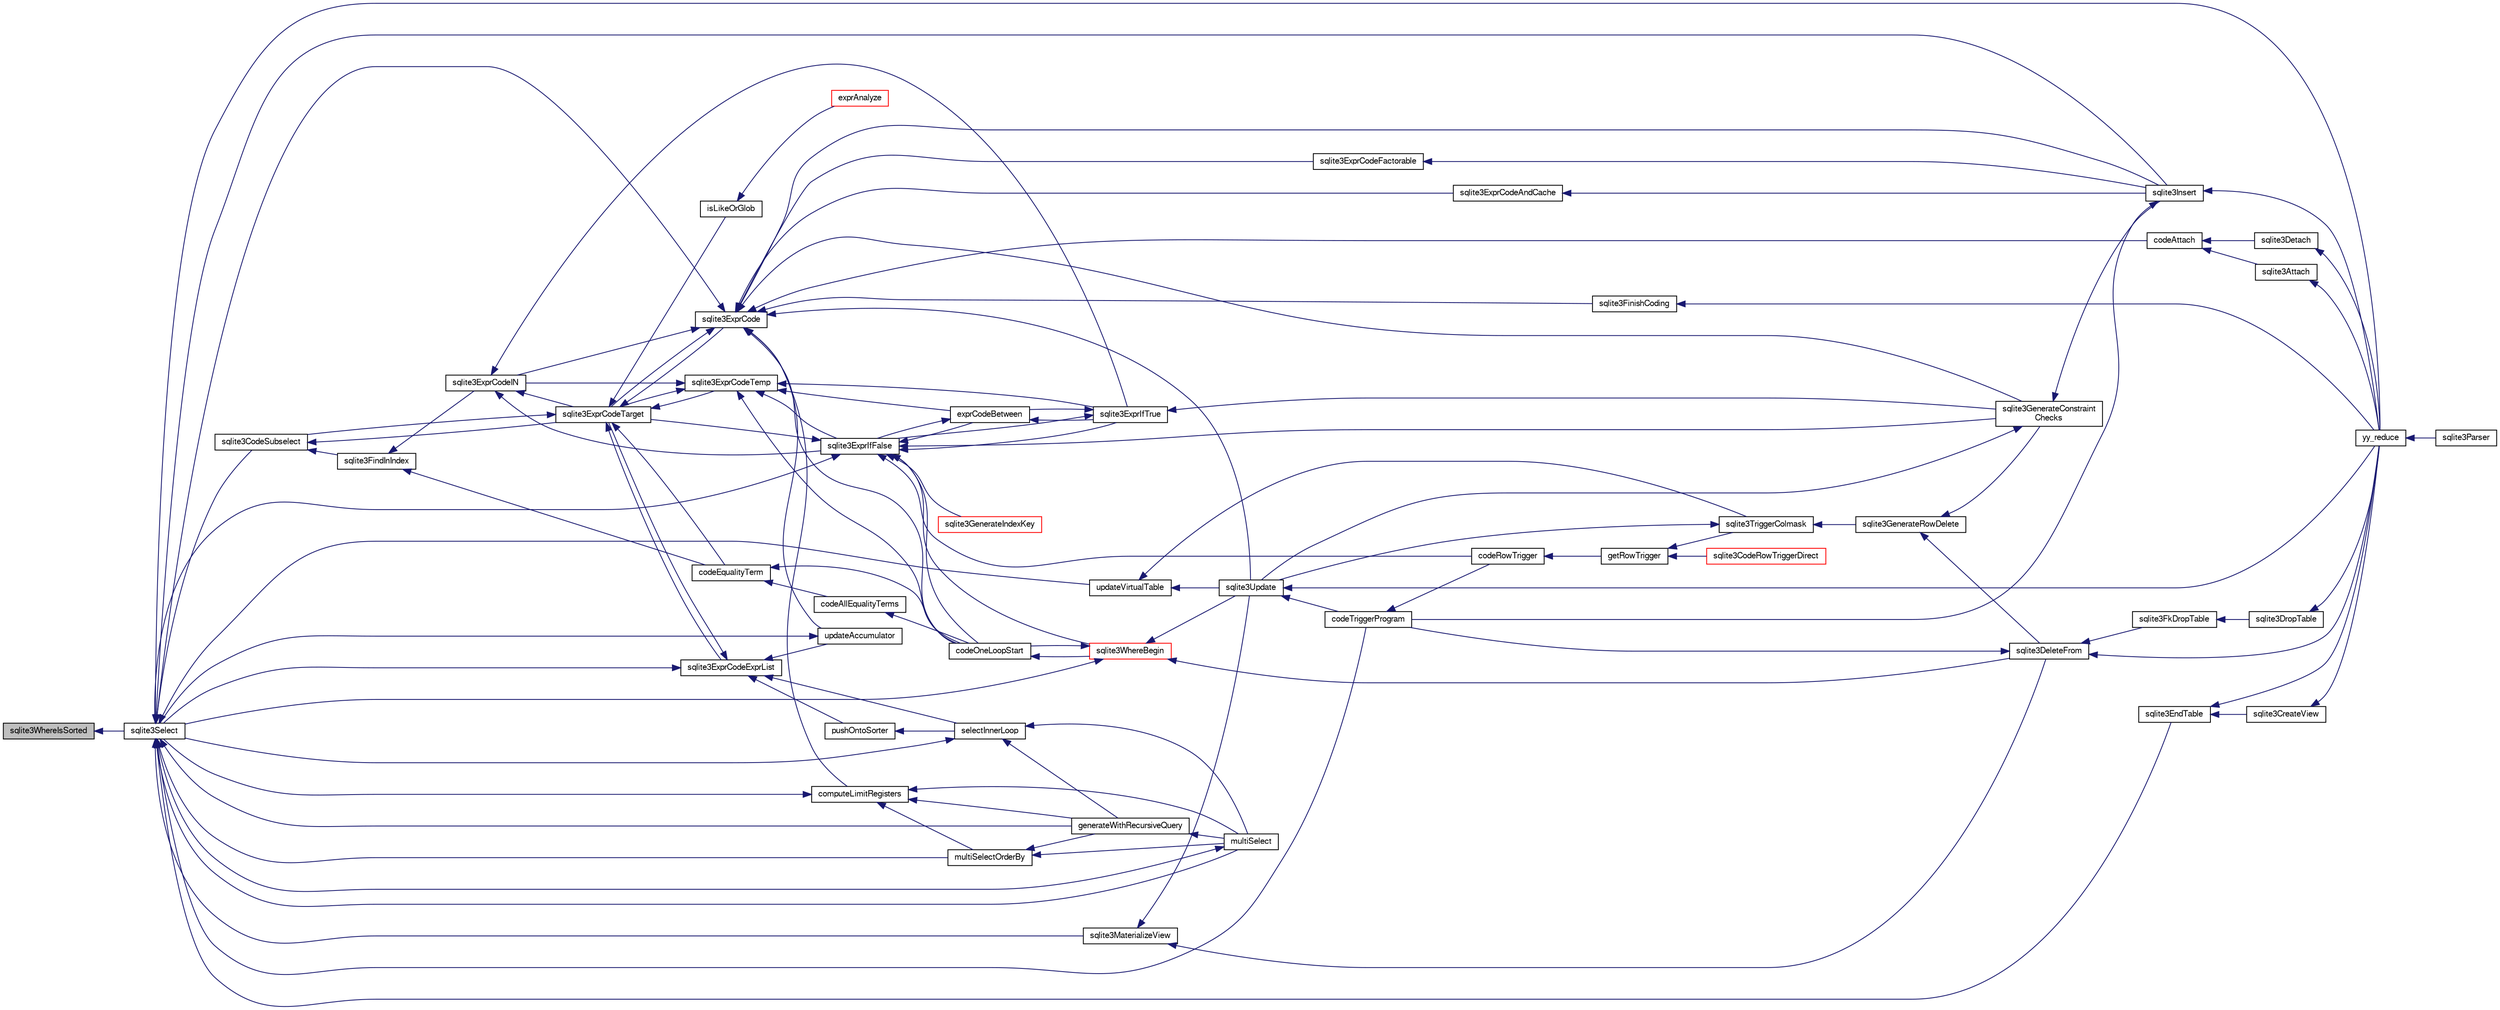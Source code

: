 digraph "sqlite3WhereIsSorted"
{
  edge [fontname="FreeSans",fontsize="10",labelfontname="FreeSans",labelfontsize="10"];
  node [fontname="FreeSans",fontsize="10",shape=record];
  rankdir="LR";
  Node818880 [label="sqlite3WhereIsSorted",height=0.2,width=0.4,color="black", fillcolor="grey75", style="filled", fontcolor="black"];
  Node818880 -> Node818881 [dir="back",color="midnightblue",fontsize="10",style="solid",fontname="FreeSans"];
  Node818881 [label="sqlite3Select",height=0.2,width=0.4,color="black", fillcolor="white", style="filled",URL="$sqlite3_8c.html#a2465ee8c956209ba4b272477b7c21a45"];
  Node818881 -> Node818882 [dir="back",color="midnightblue",fontsize="10",style="solid",fontname="FreeSans"];
  Node818882 [label="sqlite3CodeSubselect",height=0.2,width=0.4,color="black", fillcolor="white", style="filled",URL="$sqlite3_8c.html#aa69b46d2204a1d1b110107a1be12ee0c"];
  Node818882 -> Node818883 [dir="back",color="midnightblue",fontsize="10",style="solid",fontname="FreeSans"];
  Node818883 [label="sqlite3FindInIndex",height=0.2,width=0.4,color="black", fillcolor="white", style="filled",URL="$sqlite3_8c.html#af7d8c56ab0231f44bb5f87b3fafeffb2"];
  Node818883 -> Node818884 [dir="back",color="midnightblue",fontsize="10",style="solid",fontname="FreeSans"];
  Node818884 [label="sqlite3ExprCodeIN",height=0.2,width=0.4,color="black", fillcolor="white", style="filled",URL="$sqlite3_8c.html#ad9cf4f5b5ffb90c24a4a0900c8626193"];
  Node818884 -> Node818885 [dir="back",color="midnightblue",fontsize="10",style="solid",fontname="FreeSans"];
  Node818885 [label="sqlite3ExprCodeTarget",height=0.2,width=0.4,color="black", fillcolor="white", style="filled",URL="$sqlite3_8c.html#a4f308397a0a3ed299ed31aaa1ae2a293"];
  Node818885 -> Node818882 [dir="back",color="midnightblue",fontsize="10",style="solid",fontname="FreeSans"];
  Node818885 -> Node818886 [dir="back",color="midnightblue",fontsize="10",style="solid",fontname="FreeSans"];
  Node818886 [label="sqlite3ExprCodeTemp",height=0.2,width=0.4,color="black", fillcolor="white", style="filled",URL="$sqlite3_8c.html#a3bc5c1ccb3c5851847e2aeb4a84ae1fc"];
  Node818886 -> Node818884 [dir="back",color="midnightblue",fontsize="10",style="solid",fontname="FreeSans"];
  Node818886 -> Node818885 [dir="back",color="midnightblue",fontsize="10",style="solid",fontname="FreeSans"];
  Node818886 -> Node818887 [dir="back",color="midnightblue",fontsize="10",style="solid",fontname="FreeSans"];
  Node818887 [label="exprCodeBetween",height=0.2,width=0.4,color="black", fillcolor="white", style="filled",URL="$sqlite3_8c.html#abd053493214542bca8f406f42145d173"];
  Node818887 -> Node818888 [dir="back",color="midnightblue",fontsize="10",style="solid",fontname="FreeSans"];
  Node818888 [label="sqlite3ExprIfTrue",height=0.2,width=0.4,color="black", fillcolor="white", style="filled",URL="$sqlite3_8c.html#ad93a55237c23e1b743ab1f59df1a1444"];
  Node818888 -> Node818887 [dir="back",color="midnightblue",fontsize="10",style="solid",fontname="FreeSans"];
  Node818888 -> Node818889 [dir="back",color="midnightblue",fontsize="10",style="solid",fontname="FreeSans"];
  Node818889 [label="sqlite3ExprIfFalse",height=0.2,width=0.4,color="black", fillcolor="white", style="filled",URL="$sqlite3_8c.html#af97ecccb5d56e321e118414b08f65b71"];
  Node818889 -> Node818885 [dir="back",color="midnightblue",fontsize="10",style="solid",fontname="FreeSans"];
  Node818889 -> Node818887 [dir="back",color="midnightblue",fontsize="10",style="solid",fontname="FreeSans"];
  Node818889 -> Node818888 [dir="back",color="midnightblue",fontsize="10",style="solid",fontname="FreeSans"];
  Node818889 -> Node818890 [dir="back",color="midnightblue",fontsize="10",style="solid",fontname="FreeSans"];
  Node818890 [label="sqlite3GenerateIndexKey",height=0.2,width=0.4,color="red", fillcolor="white", style="filled",URL="$sqlite3_8c.html#ab85ac93d5c5e6760f45f07897be7f272"];
  Node818889 -> Node818916 [dir="back",color="midnightblue",fontsize="10",style="solid",fontname="FreeSans"];
  Node818916 [label="sqlite3GenerateConstraint\lChecks",height=0.2,width=0.4,color="black", fillcolor="white", style="filled",URL="$sqlite3_8c.html#aef639c1e6a0c0a67ca6e7690ad931bd2"];
  Node818916 -> Node818914 [dir="back",color="midnightblue",fontsize="10",style="solid",fontname="FreeSans"];
  Node818914 [label="sqlite3Insert",height=0.2,width=0.4,color="black", fillcolor="white", style="filled",URL="$sqlite3_8c.html#a5b17c9c2000bae6bdff8e6be48d7dc2b"];
  Node818914 -> Node818907 [dir="back",color="midnightblue",fontsize="10",style="solid",fontname="FreeSans"];
  Node818907 [label="codeTriggerProgram",height=0.2,width=0.4,color="black", fillcolor="white", style="filled",URL="$sqlite3_8c.html#a120801f59d9281d201d2ff4b2606836e"];
  Node818907 -> Node818908 [dir="back",color="midnightblue",fontsize="10",style="solid",fontname="FreeSans"];
  Node818908 [label="codeRowTrigger",height=0.2,width=0.4,color="black", fillcolor="white", style="filled",URL="$sqlite3_8c.html#a463cea5aaaf388b560b206570a0022fc"];
  Node818908 -> Node818909 [dir="back",color="midnightblue",fontsize="10",style="solid",fontname="FreeSans"];
  Node818909 [label="getRowTrigger",height=0.2,width=0.4,color="black", fillcolor="white", style="filled",URL="$sqlite3_8c.html#a69626ef20b540d1a2b19cf56f3f45689"];
  Node818909 -> Node818910 [dir="back",color="midnightblue",fontsize="10",style="solid",fontname="FreeSans"];
  Node818910 [label="sqlite3CodeRowTriggerDirect",height=0.2,width=0.4,color="red", fillcolor="white", style="filled",URL="$sqlite3_8c.html#ad92829f9001bcf89a0299dad5a48acd4"];
  Node818909 -> Node818915 [dir="back",color="midnightblue",fontsize="10",style="solid",fontname="FreeSans"];
  Node818915 [label="sqlite3TriggerColmask",height=0.2,width=0.4,color="black", fillcolor="white", style="filled",URL="$sqlite3_8c.html#acace8e99e37ae5e84ea03c65e820c540"];
  Node818915 -> Node818903 [dir="back",color="midnightblue",fontsize="10",style="solid",fontname="FreeSans"];
  Node818903 [label="sqlite3GenerateRowDelete",height=0.2,width=0.4,color="black", fillcolor="white", style="filled",URL="$sqlite3_8c.html#a2c76cbf3027fc18fdbb8cb4cd96b77d9"];
  Node818903 -> Node818904 [dir="back",color="midnightblue",fontsize="10",style="solid",fontname="FreeSans"];
  Node818904 [label="sqlite3DeleteFrom",height=0.2,width=0.4,color="black", fillcolor="white", style="filled",URL="$sqlite3_8c.html#ab9b4b45349188b49eabb23f94608a091"];
  Node818904 -> Node818905 [dir="back",color="midnightblue",fontsize="10",style="solid",fontname="FreeSans"];
  Node818905 [label="sqlite3FkDropTable",height=0.2,width=0.4,color="black", fillcolor="white", style="filled",URL="$sqlite3_8c.html#a1218c6fc74e89152ceaa4760e82f5ef9"];
  Node818905 -> Node818906 [dir="back",color="midnightblue",fontsize="10",style="solid",fontname="FreeSans"];
  Node818906 [label="sqlite3DropTable",height=0.2,width=0.4,color="black", fillcolor="white", style="filled",URL="$sqlite3_8c.html#a5534f77364b5568783c0e50db3c9defb"];
  Node818906 -> Node818894 [dir="back",color="midnightblue",fontsize="10",style="solid",fontname="FreeSans"];
  Node818894 [label="yy_reduce",height=0.2,width=0.4,color="black", fillcolor="white", style="filled",URL="$sqlite3_8c.html#a7c419a9b25711c666a9a2449ef377f14"];
  Node818894 -> Node818895 [dir="back",color="midnightblue",fontsize="10",style="solid",fontname="FreeSans"];
  Node818895 [label="sqlite3Parser",height=0.2,width=0.4,color="black", fillcolor="white", style="filled",URL="$sqlite3_8c.html#a0327d71a5fabe0b6a343d78a2602e72a"];
  Node818904 -> Node818907 [dir="back",color="midnightblue",fontsize="10",style="solid",fontname="FreeSans"];
  Node818904 -> Node818894 [dir="back",color="midnightblue",fontsize="10",style="solid",fontname="FreeSans"];
  Node818903 -> Node818916 [dir="back",color="midnightblue",fontsize="10",style="solid",fontname="FreeSans"];
  Node818915 -> Node818912 [dir="back",color="midnightblue",fontsize="10",style="solid",fontname="FreeSans"];
  Node818912 [label="sqlite3Update",height=0.2,width=0.4,color="black", fillcolor="white", style="filled",URL="$sqlite3_8c.html#ac5aa67c46e8cc8174566fabe6809fafa"];
  Node818912 -> Node818907 [dir="back",color="midnightblue",fontsize="10",style="solid",fontname="FreeSans"];
  Node818912 -> Node818894 [dir="back",color="midnightblue",fontsize="10",style="solid",fontname="FreeSans"];
  Node818914 -> Node818894 [dir="back",color="midnightblue",fontsize="10",style="solid",fontname="FreeSans"];
  Node818916 -> Node818912 [dir="back",color="midnightblue",fontsize="10",style="solid",fontname="FreeSans"];
  Node818889 -> Node818881 [dir="back",color="midnightblue",fontsize="10",style="solid",fontname="FreeSans"];
  Node818889 -> Node818908 [dir="back",color="midnightblue",fontsize="10",style="solid",fontname="FreeSans"];
  Node818889 -> Node818922 [dir="back",color="midnightblue",fontsize="10",style="solid",fontname="FreeSans"];
  Node818922 [label="codeOneLoopStart",height=0.2,width=0.4,color="black", fillcolor="white", style="filled",URL="$sqlite3_8c.html#aa868875120b151c169cc79139ed6e008"];
  Node818922 -> Node818919 [dir="back",color="midnightblue",fontsize="10",style="solid",fontname="FreeSans"];
  Node818919 [label="sqlite3WhereBegin",height=0.2,width=0.4,color="red", fillcolor="white", style="filled",URL="$sqlite3_8c.html#acad049f5c9a96a8118cffd5e5ce89f7c"];
  Node818919 -> Node818904 [dir="back",color="midnightblue",fontsize="10",style="solid",fontname="FreeSans"];
  Node818919 -> Node818881 [dir="back",color="midnightblue",fontsize="10",style="solid",fontname="FreeSans"];
  Node818919 -> Node818912 [dir="back",color="midnightblue",fontsize="10",style="solid",fontname="FreeSans"];
  Node818919 -> Node818922 [dir="back",color="midnightblue",fontsize="10",style="solid",fontname="FreeSans"];
  Node818889 -> Node818919 [dir="back",color="midnightblue",fontsize="10",style="solid",fontname="FreeSans"];
  Node818888 -> Node818916 [dir="back",color="midnightblue",fontsize="10",style="solid",fontname="FreeSans"];
  Node818887 -> Node818889 [dir="back",color="midnightblue",fontsize="10",style="solid",fontname="FreeSans"];
  Node818886 -> Node818888 [dir="back",color="midnightblue",fontsize="10",style="solid",fontname="FreeSans"];
  Node818886 -> Node818889 [dir="back",color="midnightblue",fontsize="10",style="solid",fontname="FreeSans"];
  Node818886 -> Node818922 [dir="back",color="midnightblue",fontsize="10",style="solid",fontname="FreeSans"];
  Node818885 -> Node818923 [dir="back",color="midnightblue",fontsize="10",style="solid",fontname="FreeSans"];
  Node818923 [label="sqlite3ExprCode",height=0.2,width=0.4,color="black", fillcolor="white", style="filled",URL="$sqlite3_8c.html#a75f270fb0b111b86924cca4ea507b417"];
  Node818923 -> Node818884 [dir="back",color="midnightblue",fontsize="10",style="solid",fontname="FreeSans"];
  Node818923 -> Node818885 [dir="back",color="midnightblue",fontsize="10",style="solid",fontname="FreeSans"];
  Node818923 -> Node818924 [dir="back",color="midnightblue",fontsize="10",style="solid",fontname="FreeSans"];
  Node818924 [label="sqlite3ExprCodeFactorable",height=0.2,width=0.4,color="black", fillcolor="white", style="filled",URL="$sqlite3_8c.html#a843f7fd58eec5a683c1fd8435fcd1e84"];
  Node818924 -> Node818914 [dir="back",color="midnightblue",fontsize="10",style="solid",fontname="FreeSans"];
  Node818923 -> Node818925 [dir="back",color="midnightblue",fontsize="10",style="solid",fontname="FreeSans"];
  Node818925 [label="sqlite3ExprCodeAndCache",height=0.2,width=0.4,color="black", fillcolor="white", style="filled",URL="$sqlite3_8c.html#ae3e46527d9b7fc9cb9236d21a5e6b1d8"];
  Node818925 -> Node818914 [dir="back",color="midnightblue",fontsize="10",style="solid",fontname="FreeSans"];
  Node818923 -> Node818926 [dir="back",color="midnightblue",fontsize="10",style="solid",fontname="FreeSans"];
  Node818926 [label="codeAttach",height=0.2,width=0.4,color="black", fillcolor="white", style="filled",URL="$sqlite3_8c.html#ade4e9e30d828a19c191fdcb098676d5b"];
  Node818926 -> Node818927 [dir="back",color="midnightblue",fontsize="10",style="solid",fontname="FreeSans"];
  Node818927 [label="sqlite3Detach",height=0.2,width=0.4,color="black", fillcolor="white", style="filled",URL="$sqlite3_8c.html#ab1a5a0b01c7560aef5e0b8603a68747d"];
  Node818927 -> Node818894 [dir="back",color="midnightblue",fontsize="10",style="solid",fontname="FreeSans"];
  Node818926 -> Node818928 [dir="back",color="midnightblue",fontsize="10",style="solid",fontname="FreeSans"];
  Node818928 [label="sqlite3Attach",height=0.2,width=0.4,color="black", fillcolor="white", style="filled",URL="$sqlite3_8c.html#ae0907fe0b43cc1b4c7e6a16213e8546f"];
  Node818928 -> Node818894 [dir="back",color="midnightblue",fontsize="10",style="solid",fontname="FreeSans"];
  Node818923 -> Node818929 [dir="back",color="midnightblue",fontsize="10",style="solid",fontname="FreeSans"];
  Node818929 [label="sqlite3FinishCoding",height=0.2,width=0.4,color="black", fillcolor="white", style="filled",URL="$sqlite3_8c.html#a651bc5b446c276c092705856d995b278"];
  Node818929 -> Node818894 [dir="back",color="midnightblue",fontsize="10",style="solid",fontname="FreeSans"];
  Node818923 -> Node818914 [dir="back",color="midnightblue",fontsize="10",style="solid",fontname="FreeSans"];
  Node818923 -> Node818916 [dir="back",color="midnightblue",fontsize="10",style="solid",fontname="FreeSans"];
  Node818923 -> Node818930 [dir="back",color="midnightblue",fontsize="10",style="solid",fontname="FreeSans"];
  Node818930 [label="computeLimitRegisters",height=0.2,width=0.4,color="black", fillcolor="white", style="filled",URL="$sqlite3_8c.html#ae9d37055e4905929b6f6cda5461e2f37"];
  Node818930 -> Node818931 [dir="back",color="midnightblue",fontsize="10",style="solid",fontname="FreeSans"];
  Node818931 [label="generateWithRecursiveQuery",height=0.2,width=0.4,color="black", fillcolor="white", style="filled",URL="$sqlite3_8c.html#ade2c3663fa9c3b9676507984b9483942"];
  Node818931 -> Node818932 [dir="back",color="midnightblue",fontsize="10",style="solid",fontname="FreeSans"];
  Node818932 [label="multiSelect",height=0.2,width=0.4,color="black", fillcolor="white", style="filled",URL="$sqlite3_8c.html#a6456c61f3d9b2389738753cedfa24fa7"];
  Node818932 -> Node818881 [dir="back",color="midnightblue",fontsize="10",style="solid",fontname="FreeSans"];
  Node818930 -> Node818932 [dir="back",color="midnightblue",fontsize="10",style="solid",fontname="FreeSans"];
  Node818930 -> Node818933 [dir="back",color="midnightblue",fontsize="10",style="solid",fontname="FreeSans"];
  Node818933 [label="multiSelectOrderBy",height=0.2,width=0.4,color="black", fillcolor="white", style="filled",URL="$sqlite3_8c.html#afcdb8488c6f4dfdadaf9f04bca35b808"];
  Node818933 -> Node818931 [dir="back",color="midnightblue",fontsize="10",style="solid",fontname="FreeSans"];
  Node818933 -> Node818932 [dir="back",color="midnightblue",fontsize="10",style="solid",fontname="FreeSans"];
  Node818930 -> Node818881 [dir="back",color="midnightblue",fontsize="10",style="solid",fontname="FreeSans"];
  Node818923 -> Node818934 [dir="back",color="midnightblue",fontsize="10",style="solid",fontname="FreeSans"];
  Node818934 [label="updateAccumulator",height=0.2,width=0.4,color="black", fillcolor="white", style="filled",URL="$sqlite3_8c.html#a1681660dd3ecd50c8727d6e56a537bd9"];
  Node818934 -> Node818881 [dir="back",color="midnightblue",fontsize="10",style="solid",fontname="FreeSans"];
  Node818923 -> Node818881 [dir="back",color="midnightblue",fontsize="10",style="solid",fontname="FreeSans"];
  Node818923 -> Node818912 [dir="back",color="midnightblue",fontsize="10",style="solid",fontname="FreeSans"];
  Node818923 -> Node818922 [dir="back",color="midnightblue",fontsize="10",style="solid",fontname="FreeSans"];
  Node818885 -> Node818935 [dir="back",color="midnightblue",fontsize="10",style="solid",fontname="FreeSans"];
  Node818935 [label="sqlite3ExprCodeExprList",height=0.2,width=0.4,color="black", fillcolor="white", style="filled",URL="$sqlite3_8c.html#a05b2b3dc3de7565de24eb3a2ff4e9566"];
  Node818935 -> Node818885 [dir="back",color="midnightblue",fontsize="10",style="solid",fontname="FreeSans"];
  Node818935 -> Node818936 [dir="back",color="midnightblue",fontsize="10",style="solid",fontname="FreeSans"];
  Node818936 [label="pushOntoSorter",height=0.2,width=0.4,color="black", fillcolor="white", style="filled",URL="$sqlite3_8c.html#a4555397beb584a386e7739cf022a6651"];
  Node818936 -> Node818937 [dir="back",color="midnightblue",fontsize="10",style="solid",fontname="FreeSans"];
  Node818937 [label="selectInnerLoop",height=0.2,width=0.4,color="black", fillcolor="white", style="filled",URL="$sqlite3_8c.html#ababe0933661ebe67eb0e6074bb1fd411"];
  Node818937 -> Node818931 [dir="back",color="midnightblue",fontsize="10",style="solid",fontname="FreeSans"];
  Node818937 -> Node818932 [dir="back",color="midnightblue",fontsize="10",style="solid",fontname="FreeSans"];
  Node818937 -> Node818881 [dir="back",color="midnightblue",fontsize="10",style="solid",fontname="FreeSans"];
  Node818935 -> Node818937 [dir="back",color="midnightblue",fontsize="10",style="solid",fontname="FreeSans"];
  Node818935 -> Node818934 [dir="back",color="midnightblue",fontsize="10",style="solid",fontname="FreeSans"];
  Node818935 -> Node818881 [dir="back",color="midnightblue",fontsize="10",style="solid",fontname="FreeSans"];
  Node818885 -> Node818938 [dir="back",color="midnightblue",fontsize="10",style="solid",fontname="FreeSans"];
  Node818938 [label="isLikeOrGlob",height=0.2,width=0.4,color="black", fillcolor="white", style="filled",URL="$sqlite3_8c.html#a6c38e495198bf8976f68d1a6ebd74a50"];
  Node818938 -> Node818939 [dir="back",color="midnightblue",fontsize="10",style="solid",fontname="FreeSans"];
  Node818939 [label="exprAnalyze",height=0.2,width=0.4,color="red", fillcolor="white", style="filled",URL="$sqlite3_8c.html#acb10e48c9a4184a4edd9bfd5b14ad0b7"];
  Node818885 -> Node818947 [dir="back",color="midnightblue",fontsize="10",style="solid",fontname="FreeSans"];
  Node818947 [label="codeEqualityTerm",height=0.2,width=0.4,color="black", fillcolor="white", style="filled",URL="$sqlite3_8c.html#ad88a57073f031452c9843e97f15acc47"];
  Node818947 -> Node818948 [dir="back",color="midnightblue",fontsize="10",style="solid",fontname="FreeSans"];
  Node818948 [label="codeAllEqualityTerms",height=0.2,width=0.4,color="black", fillcolor="white", style="filled",URL="$sqlite3_8c.html#a3095598b812500a4efe41bf17cd49381"];
  Node818948 -> Node818922 [dir="back",color="midnightblue",fontsize="10",style="solid",fontname="FreeSans"];
  Node818947 -> Node818922 [dir="back",color="midnightblue",fontsize="10",style="solid",fontname="FreeSans"];
  Node818884 -> Node818888 [dir="back",color="midnightblue",fontsize="10",style="solid",fontname="FreeSans"];
  Node818884 -> Node818889 [dir="back",color="midnightblue",fontsize="10",style="solid",fontname="FreeSans"];
  Node818883 -> Node818947 [dir="back",color="midnightblue",fontsize="10",style="solid",fontname="FreeSans"];
  Node818882 -> Node818885 [dir="back",color="midnightblue",fontsize="10",style="solid",fontname="FreeSans"];
  Node818881 -> Node818897 [dir="back",color="midnightblue",fontsize="10",style="solid",fontname="FreeSans"];
  Node818897 [label="sqlite3EndTable",height=0.2,width=0.4,color="black", fillcolor="white", style="filled",URL="$sqlite3_8c.html#a7b5f2c66c0f0b6f819d970ca389768b0"];
  Node818897 -> Node818898 [dir="back",color="midnightblue",fontsize="10",style="solid",fontname="FreeSans"];
  Node818898 [label="sqlite3CreateView",height=0.2,width=0.4,color="black", fillcolor="white", style="filled",URL="$sqlite3_8c.html#a9d85cb00ff71dee5cd9a019503a6982e"];
  Node818898 -> Node818894 [dir="back",color="midnightblue",fontsize="10",style="solid",fontname="FreeSans"];
  Node818897 -> Node818894 [dir="back",color="midnightblue",fontsize="10",style="solid",fontname="FreeSans"];
  Node818881 -> Node818949 [dir="back",color="midnightblue",fontsize="10",style="solid",fontname="FreeSans"];
  Node818949 [label="sqlite3MaterializeView",height=0.2,width=0.4,color="black", fillcolor="white", style="filled",URL="$sqlite3_8c.html#a4557984b0b75f998fb0c3f231c9b1def"];
  Node818949 -> Node818904 [dir="back",color="midnightblue",fontsize="10",style="solid",fontname="FreeSans"];
  Node818949 -> Node818912 [dir="back",color="midnightblue",fontsize="10",style="solid",fontname="FreeSans"];
  Node818881 -> Node818914 [dir="back",color="midnightblue",fontsize="10",style="solid",fontname="FreeSans"];
  Node818881 -> Node818931 [dir="back",color="midnightblue",fontsize="10",style="solid",fontname="FreeSans"];
  Node818881 -> Node818932 [dir="back",color="midnightblue",fontsize="10",style="solid",fontname="FreeSans"];
  Node818881 -> Node818933 [dir="back",color="midnightblue",fontsize="10",style="solid",fontname="FreeSans"];
  Node818881 -> Node818907 [dir="back",color="midnightblue",fontsize="10",style="solid",fontname="FreeSans"];
  Node818881 -> Node818950 [dir="back",color="midnightblue",fontsize="10",style="solid",fontname="FreeSans"];
  Node818950 [label="updateVirtualTable",height=0.2,width=0.4,color="black", fillcolor="white", style="filled",URL="$sqlite3_8c.html#a740220531db9293c39a2cdd7da3f74e1"];
  Node818950 -> Node818915 [dir="back",color="midnightblue",fontsize="10",style="solid",fontname="FreeSans"];
  Node818950 -> Node818912 [dir="back",color="midnightblue",fontsize="10",style="solid",fontname="FreeSans"];
  Node818881 -> Node818894 [dir="back",color="midnightblue",fontsize="10",style="solid",fontname="FreeSans"];
}
